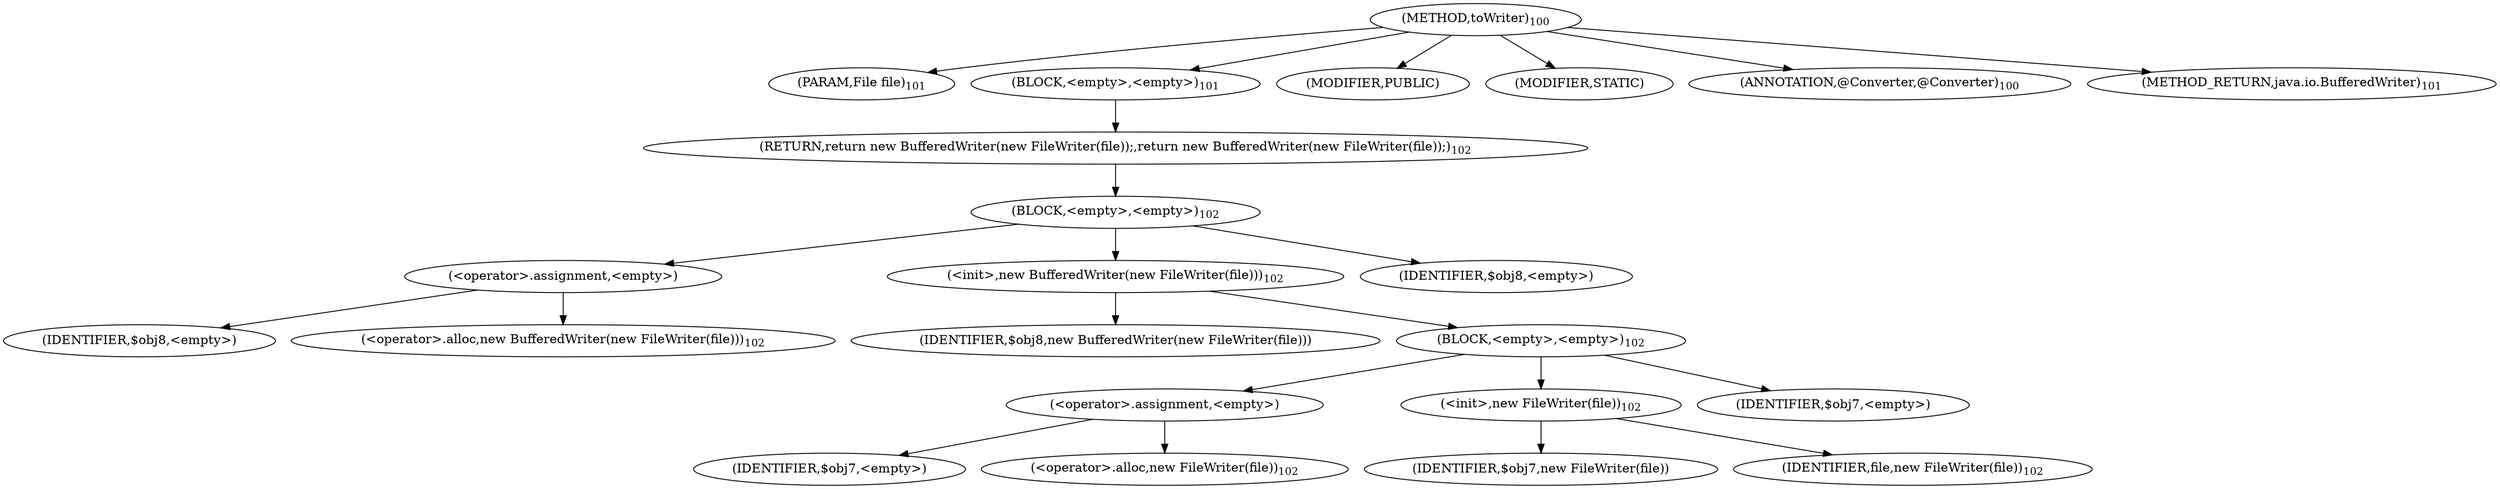digraph "toWriter" {  
"132" [label = <(METHOD,toWriter)<SUB>100</SUB>> ]
"133" [label = <(PARAM,File file)<SUB>101</SUB>> ]
"134" [label = <(BLOCK,&lt;empty&gt;,&lt;empty&gt;)<SUB>101</SUB>> ]
"135" [label = <(RETURN,return new BufferedWriter(new FileWriter(file));,return new BufferedWriter(new FileWriter(file));)<SUB>102</SUB>> ]
"136" [label = <(BLOCK,&lt;empty&gt;,&lt;empty&gt;)<SUB>102</SUB>> ]
"137" [label = <(&lt;operator&gt;.assignment,&lt;empty&gt;)> ]
"138" [label = <(IDENTIFIER,$obj8,&lt;empty&gt;)> ]
"139" [label = <(&lt;operator&gt;.alloc,new BufferedWriter(new FileWriter(file)))<SUB>102</SUB>> ]
"140" [label = <(&lt;init&gt;,new BufferedWriter(new FileWriter(file)))<SUB>102</SUB>> ]
"141" [label = <(IDENTIFIER,$obj8,new BufferedWriter(new FileWriter(file)))> ]
"142" [label = <(BLOCK,&lt;empty&gt;,&lt;empty&gt;)<SUB>102</SUB>> ]
"143" [label = <(&lt;operator&gt;.assignment,&lt;empty&gt;)> ]
"144" [label = <(IDENTIFIER,$obj7,&lt;empty&gt;)> ]
"145" [label = <(&lt;operator&gt;.alloc,new FileWriter(file))<SUB>102</SUB>> ]
"146" [label = <(&lt;init&gt;,new FileWriter(file))<SUB>102</SUB>> ]
"147" [label = <(IDENTIFIER,$obj7,new FileWriter(file))> ]
"148" [label = <(IDENTIFIER,file,new FileWriter(file))<SUB>102</SUB>> ]
"149" [label = <(IDENTIFIER,$obj7,&lt;empty&gt;)> ]
"150" [label = <(IDENTIFIER,$obj8,&lt;empty&gt;)> ]
"151" [label = <(MODIFIER,PUBLIC)> ]
"152" [label = <(MODIFIER,STATIC)> ]
"153" [label = <(ANNOTATION,@Converter,@Converter)<SUB>100</SUB>> ]
"154" [label = <(METHOD_RETURN,java.io.BufferedWriter)<SUB>101</SUB>> ]
  "132" -> "133" 
  "132" -> "134" 
  "132" -> "151" 
  "132" -> "152" 
  "132" -> "153" 
  "132" -> "154" 
  "134" -> "135" 
  "135" -> "136" 
  "136" -> "137" 
  "136" -> "140" 
  "136" -> "150" 
  "137" -> "138" 
  "137" -> "139" 
  "140" -> "141" 
  "140" -> "142" 
  "142" -> "143" 
  "142" -> "146" 
  "142" -> "149" 
  "143" -> "144" 
  "143" -> "145" 
  "146" -> "147" 
  "146" -> "148" 
}

